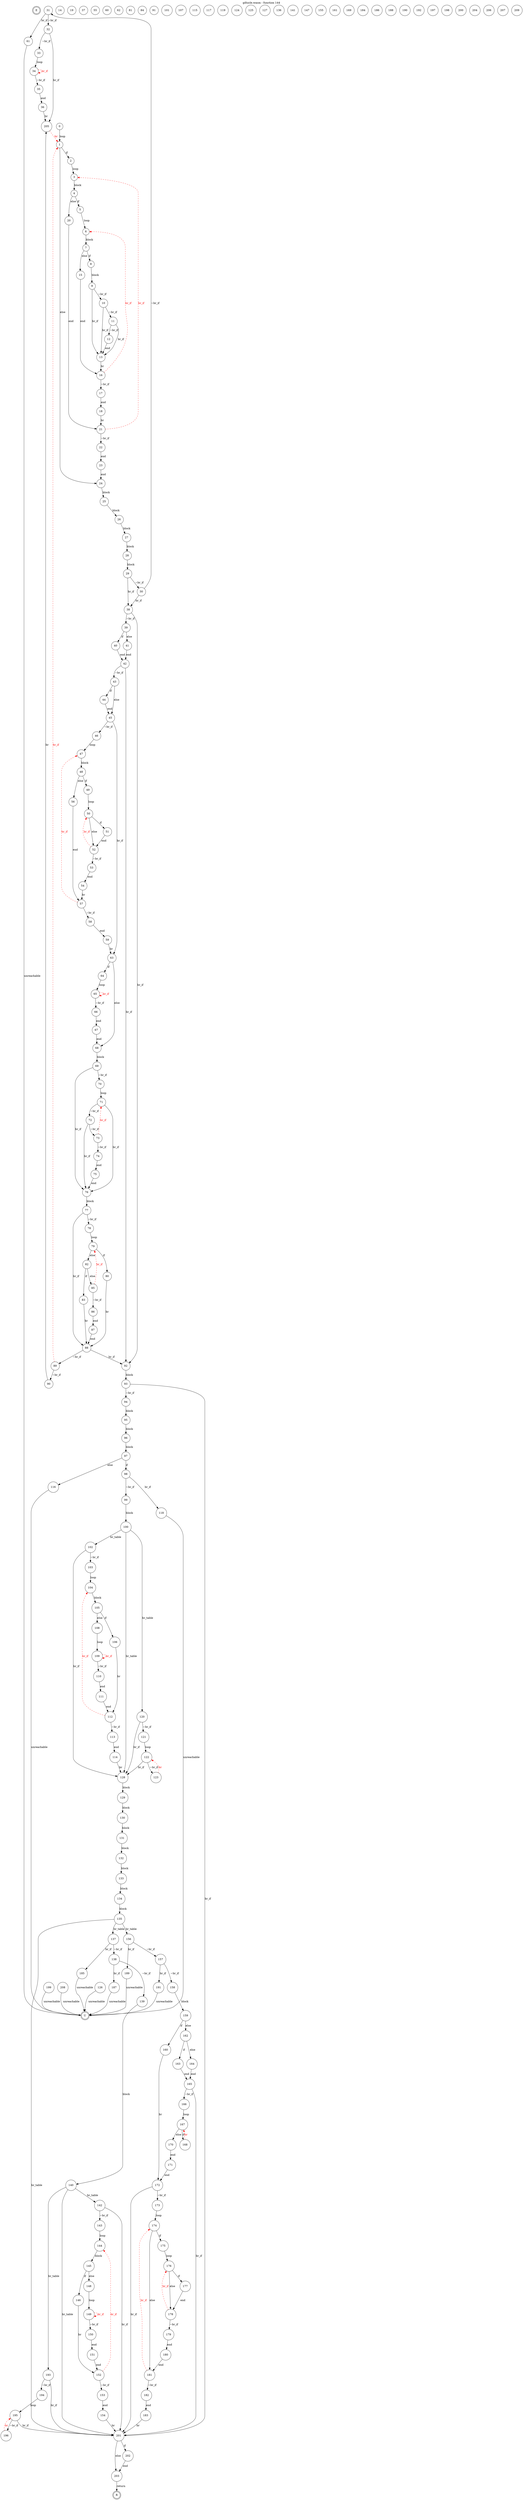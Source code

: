 digraph finite_state_machine {
    label = "gifsicle.wasm - function 144"
    labelloc =  t
    labelfontsize = 16
    labelfontcolor = black
    labelfontname = "Helvetica"
    node [shape = doublecircle]; E U R ;
node [shape=circle, fontcolor=black, style="", label="0"]0
node [shape=circle, fontcolor=black, style="", label="1"]1
node [shape=circle, fontcolor=black, style="", label="2"]2
node [shape=circle, fontcolor=black, style="", label="3"]3
node [shape=circle, fontcolor=black, style="", label="4"]4
node [shape=circle, fontcolor=black, style="", label="5"]5
node [shape=circle, fontcolor=black, style="", label="6"]6
node [shape=circle, fontcolor=black, style="", label="7"]7
node [shape=circle, fontcolor=black, style="", label="8"]8
node [shape=circle, fontcolor=black, style="", label="9"]9
node [shape=circle, fontcolor=black, style="", label="10"]10
node [shape=circle, fontcolor=black, style="", label="11"]11
node [shape=circle, fontcolor=black, style="", label="12"]12
node [shape=circle, fontcolor=black, style="", label="13"]13
node [shape=circle, fontcolor=black, style="", label="14"]14
node [shape=circle, fontcolor=black, style="", label="15"]15
node [shape=circle, fontcolor=black, style="", label="16"]16
node [shape=circle, fontcolor=black, style="", label="17"]17
node [shape=circle, fontcolor=black, style="", label="18"]18
node [shape=circle, fontcolor=black, style="", label="19"]19
node [shape=circle, fontcolor=black, style="", label="20"]20
node [shape=circle, fontcolor=black, style="", label="21"]21
node [shape=circle, fontcolor=black, style="", label="22"]22
node [shape=circle, fontcolor=black, style="", label="23"]23
node [shape=circle, fontcolor=black, style="", label="24"]24
node [shape=circle, fontcolor=black, style="", label="25"]25
node [shape=circle, fontcolor=black, style="", label="26"]26
node [shape=circle, fontcolor=black, style="", label="27"]27
node [shape=circle, fontcolor=black, style="", label="28"]28
node [shape=circle, fontcolor=black, style="", label="29"]29
node [shape=circle, fontcolor=black, style="", label="30"]30
node [shape=circle, fontcolor=black, style="", label="31"]31
node [shape=circle, fontcolor=black, style="", label="32"]32
node [shape=circle, fontcolor=black, style="", label="33"]33
node [shape=circle, fontcolor=black, style="", label="34"]34
node [shape=circle, fontcolor=black, style="", label="35"]35
node [shape=circle, fontcolor=black, style="", label="36"]36
node [shape=circle, fontcolor=black, style="", label="37"]37
node [shape=circle, fontcolor=black, style="", label="38"]38
node [shape=circle, fontcolor=black, style="", label="39"]39
node [shape=circle, fontcolor=black, style="", label="40"]40
node [shape=circle, fontcolor=black, style="", label="41"]41
node [shape=circle, fontcolor=black, style="", label="42"]42
node [shape=circle, fontcolor=black, style="", label="43"]43
node [shape=circle, fontcolor=black, style="", label="44"]44
node [shape=circle, fontcolor=black, style="", label="45"]45
node [shape=circle, fontcolor=black, style="", label="46"]46
node [shape=circle, fontcolor=black, style="", label="47"]47
node [shape=circle, fontcolor=black, style="", label="48"]48
node [shape=circle, fontcolor=black, style="", label="49"]49
node [shape=circle, fontcolor=black, style="", label="50"]50
node [shape=circle, fontcolor=black, style="", label="51"]51
node [shape=circle, fontcolor=black, style="", label="52"]52
node [shape=circle, fontcolor=black, style="", label="53"]53
node [shape=circle, fontcolor=black, style="", label="54"]54
node [shape=circle, fontcolor=black, style="", label="55"]55
node [shape=circle, fontcolor=black, style="", label="56"]56
node [shape=circle, fontcolor=black, style="", label="57"]57
node [shape=circle, fontcolor=black, style="", label="58"]58
node [shape=circle, fontcolor=black, style="", label="59"]59
node [shape=circle, fontcolor=black, style="", label="60"]60
node [shape=circle, fontcolor=black, style="", label="61"]61
node [shape=circle, fontcolor=black, style="", label="62"]62
node [shape=circle, fontcolor=black, style="", label="63"]63
node [shape=circle, fontcolor=black, style="", label="64"]64
node [shape=circle, fontcolor=black, style="", label="65"]65
node [shape=circle, fontcolor=black, style="", label="66"]66
node [shape=circle, fontcolor=black, style="", label="67"]67
node [shape=circle, fontcolor=black, style="", label="68"]68
node [shape=circle, fontcolor=black, style="", label="69"]69
node [shape=circle, fontcolor=black, style="", label="70"]70
node [shape=circle, fontcolor=black, style="", label="71"]71
node [shape=circle, fontcolor=black, style="", label="72"]72
node [shape=circle, fontcolor=black, style="", label="73"]73
node [shape=circle, fontcolor=black, style="", label="74"]74
node [shape=circle, fontcolor=black, style="", label="75"]75
node [shape=circle, fontcolor=black, style="", label="76"]76
node [shape=circle, fontcolor=black, style="", label="77"]77
node [shape=circle, fontcolor=black, style="", label="78"]78
node [shape=circle, fontcolor=black, style="", label="79"]79
node [shape=circle, fontcolor=black, style="", label="80"]80
node [shape=circle, fontcolor=black, style="", label="81"]81
node [shape=circle, fontcolor=black, style="", label="82"]82
node [shape=circle, fontcolor=black, style="", label="83"]83
node [shape=circle, fontcolor=black, style="", label="84"]84
node [shape=circle, fontcolor=black, style="", label="85"]85
node [shape=circle, fontcolor=black, style="", label="86"]86
node [shape=circle, fontcolor=black, style="", label="87"]87
node [shape=circle, fontcolor=black, style="", label="88"]88
node [shape=circle, fontcolor=black, style="", label="89"]89
node [shape=circle, fontcolor=black, style="", label="90"]90
node [shape=circle, fontcolor=black, style="", label="91"]91
node [shape=circle, fontcolor=black, style="", label="92"]92
node [shape=circle, fontcolor=black, style="", label="93"]93
node [shape=circle, fontcolor=black, style="", label="94"]94
node [shape=circle, fontcolor=black, style="", label="95"]95
node [shape=circle, fontcolor=black, style="", label="96"]96
node [shape=circle, fontcolor=black, style="", label="97"]97
node [shape=circle, fontcolor=black, style="", label="98"]98
node [shape=circle, fontcolor=black, style="", label="99"]99
node [shape=circle, fontcolor=black, style="", label="100"]100
node [shape=circle, fontcolor=black, style="", label="101"]101
node [shape=circle, fontcolor=black, style="", label="102"]102
node [shape=circle, fontcolor=black, style="", label="103"]103
node [shape=circle, fontcolor=black, style="", label="104"]104
node [shape=circle, fontcolor=black, style="", label="105"]105
node [shape=circle, fontcolor=black, style="", label="106"]106
node [shape=circle, fontcolor=black, style="", label="107"]107
node [shape=circle, fontcolor=black, style="", label="108"]108
node [shape=circle, fontcolor=black, style="", label="109"]109
node [shape=circle, fontcolor=black, style="", label="110"]110
node [shape=circle, fontcolor=black, style="", label="111"]111
node [shape=circle, fontcolor=black, style="", label="112"]112
node [shape=circle, fontcolor=black, style="", label="113"]113
node [shape=circle, fontcolor=black, style="", label="114"]114
node [shape=circle, fontcolor=black, style="", label="115"]115
node [shape=circle, fontcolor=black, style="", label="116"]116
node [shape=circle, fontcolor=black, style="", label="117"]117
node [shape=circle, fontcolor=black, style="", label="118"]118
node [shape=circle, fontcolor=black, style="", label="119"]119
node [shape=circle, fontcolor=black, style="", label="120"]120
node [shape=circle, fontcolor=black, style="", label="121"]121
node [shape=circle, fontcolor=black, style="", label="122"]122
node [shape=circle, fontcolor=black, style="", label="123"]123
node [shape=circle, fontcolor=black, style="", label="124"]124
node [shape=circle, fontcolor=black, style="", label="125"]125
node [shape=circle, fontcolor=black, style="", label="126"]126
node [shape=circle, fontcolor=black, style="", label="127"]127
node [shape=circle, fontcolor=black, style="", label="128"]128
node [shape=circle, fontcolor=black, style="", label="129"]129
node [shape=circle, fontcolor=black, style="", label="130"]130
node [shape=circle, fontcolor=black, style="", label="131"]131
node [shape=circle, fontcolor=black, style="", label="132"]132
node [shape=circle, fontcolor=black, style="", label="133"]133
node [shape=circle, fontcolor=black, style="", label="134"]134
node [shape=circle, fontcolor=black, style="", label="135"]135
node [shape=circle, fontcolor=black, style="", label="136"]136
node [shape=circle, fontcolor=black, style="", label="137"]137
node [shape=circle, fontcolor=black, style="", label="138"]138
node [shape=circle, fontcolor=black, style="", label="139"]139
node [shape=circle, fontcolor=black, style="", label="140"]140
node [shape=circle, fontcolor=black, style="", label="141"]141
node [shape=circle, fontcolor=black, style="", label="142"]142
node [shape=circle, fontcolor=black, style="", label="143"]143
node [shape=circle, fontcolor=black, style="", label="144"]144
node [shape=circle, fontcolor=black, style="", label="145"]145
node [shape=circle, fontcolor=black, style="", label="146"]146
node [shape=circle, fontcolor=black, style="", label="147"]147
node [shape=circle, fontcolor=black, style="", label="148"]148
node [shape=circle, fontcolor=black, style="", label="149"]149
node [shape=circle, fontcolor=black, style="", label="150"]150
node [shape=circle, fontcolor=black, style="", label="151"]151
node [shape=circle, fontcolor=black, style="", label="152"]152
node [shape=circle, fontcolor=black, style="", label="153"]153
node [shape=circle, fontcolor=black, style="", label="154"]154
node [shape=circle, fontcolor=black, style="", label="155"]155
node [shape=circle, fontcolor=black, style="", label="156"]156
node [shape=circle, fontcolor=black, style="", label="157"]157
node [shape=circle, fontcolor=black, style="", label="158"]158
node [shape=circle, fontcolor=black, style="", label="159"]159
node [shape=circle, fontcolor=black, style="", label="160"]160
node [shape=circle, fontcolor=black, style="", label="161"]161
node [shape=circle, fontcolor=black, style="", label="162"]162
node [shape=circle, fontcolor=black, style="", label="163"]163
node [shape=circle, fontcolor=black, style="", label="164"]164
node [shape=circle, fontcolor=black, style="", label="165"]165
node [shape=circle, fontcolor=black, style="", label="166"]166
node [shape=circle, fontcolor=black, style="", label="167"]167
node [shape=circle, fontcolor=black, style="", label="168"]168
node [shape=circle, fontcolor=black, style="", label="169"]169
node [shape=circle, fontcolor=black, style="", label="170"]170
node [shape=circle, fontcolor=black, style="", label="171"]171
node [shape=circle, fontcolor=black, style="", label="172"]172
node [shape=circle, fontcolor=black, style="", label="173"]173
node [shape=circle, fontcolor=black, style="", label="174"]174
node [shape=circle, fontcolor=black, style="", label="175"]175
node [shape=circle, fontcolor=black, style="", label="176"]176
node [shape=circle, fontcolor=black, style="", label="177"]177
node [shape=circle, fontcolor=black, style="", label="178"]178
node [shape=circle, fontcolor=black, style="", label="179"]179
node [shape=circle, fontcolor=black, style="", label="180"]180
node [shape=circle, fontcolor=black, style="", label="181"]181
node [shape=circle, fontcolor=black, style="", label="182"]182
node [shape=circle, fontcolor=black, style="", label="183"]183
node [shape=circle, fontcolor=black, style="", label="184"]184
node [shape=circle, fontcolor=black, style="", label="185"]185
node [shape=circle, fontcolor=black, style="", label="186"]186
node [shape=circle, fontcolor=black, style="", label="187"]187
node [shape=circle, fontcolor=black, style="", label="188"]188
node [shape=circle, fontcolor=black, style="", label="189"]189
node [shape=circle, fontcolor=black, style="", label="190"]190
node [shape=circle, fontcolor=black, style="", label="191"]191
node [shape=circle, fontcolor=black, style="", label="192"]192
node [shape=circle, fontcolor=black, style="", label="193"]193
node [shape=circle, fontcolor=black, style="", label="194"]194
node [shape=circle, fontcolor=black, style="", label="195"]195
node [shape=circle, fontcolor=black, style="", label="196"]196
node [shape=circle, fontcolor=black, style="", label="197"]197
node [shape=circle, fontcolor=black, style="", label="198"]198
node [shape=circle, fontcolor=black, style="", label="199"]199
node [shape=circle, fontcolor=black, style="", label="200"]200
node [shape=circle, fontcolor=black, style="", label="201"]201
node [shape=circle, fontcolor=black, style="", label="202"]202
node [shape=circle, fontcolor=black, style="", label="203"]203
node [shape=circle, fontcolor=black, style="", label="204"]204
node [shape=circle, fontcolor=black, style="", label="205"]205
node [shape=circle, fontcolor=black, style="", label="206"]206
node [shape=circle, fontcolor=black, style="", label="207"]207
node [shape=circle, fontcolor=black, style="", label="208"]208
node [shape=circle, fontcolor=black, style="", label="209"]209
node [shape=circle, fontcolor=black, style="", label="E"]E
node [shape=circle, fontcolor=black, style="", label="R"]R
node [shape=circle, fontcolor=black, style="", label="U"]U
    0 -> 1[label="loop"];
    1 -> 2[label="if"];
    1 -> 24[label="else"];
    2 -> 3[label="loop"];
    3 -> 4[label="block"];
    4 -> 5[label="if"];
    4 -> 20[label="else"];
    5 -> 6[label="loop"];
    6 -> 7[label="block"];
    7 -> 8[label="if"];
    7 -> 15[label="else"];
    8 -> 9[label="block"];
    9 -> 10[label="~br_if"];
    9 -> 13[label="br_if"];
    10 -> 11[label="~br_if"];
    10 -> 13[label="br_if"];
    11 -> 12[label="~br_if"];
    11 -> 13[label="br_if"];
    12 -> 13[label="end"];
    13 -> 16[label="br"];
    15 -> 16[label="end"];
    16 -> 17[label="~br_if"];
    16 -> 6[style="dashed" color="red" fontcolor="red" label="br_if"];
    17 -> 18[label="end"];
    18 -> 21[label="br"];
    20 -> 21[label="end"];
    21 -> 22[label="~br_if"];
    21 -> 3[style="dashed" color="red" fontcolor="red" label="br_if"];
    22 -> 23[label="end"];
    23 -> 24[label="end"];
    24 -> 25[label="block"];
    25 -> 26[label="block"];
    26 -> 27[label="block"];
    27 -> 28[label="block"];
    28 -> 29[label="block"];
    29 -> 30[label="~br_if"];
    29 -> 38[label="br_if"];
    30 -> 31[label="~br_if"];
    30 -> 38[label="br_if"];
    31 -> 32[label="~br_if"];
    31 -> 61[label="br_if"];
    32 -> 33[label="~br_if"];
    32 -> 205[label="br_if"];
    33 -> 34[label="loop"];
    34 -> 35[label="~br_if"];
    34 -> 34[style="dashed" color="red" fontcolor="red" label="br_if"];
    35 -> 36[label="end"];
    36 -> 205[label="br"];
    38 -> 39[label="~br_if"];
    38 -> 92[label="br_if"];
    39 -> 40[label="if"];
    39 -> 41[label="else"];
    40 -> 42[label="end"];
    41 -> 42[label="end"];
    42 -> 43[label="~br_if"];
    42 -> 92[label="br_if"];
    43 -> 44[label="if"];
    43 -> 45[label="else"];
    44 -> 45[label="end"];
    45 -> 46[label="~br_if"];
    45 -> 63[label="br_if"];
    46 -> 47[label="loop"];
    47 -> 48[label="block"];
    48 -> 49[label="if"];
    48 -> 56[label="else"];
    49 -> 50[label="loop"];
    50 -> 51[label="if"];
    50 -> 52[label="else"];
    51 -> 52[label="end"];
    52 -> 53[label="~br_if"];
    52 -> 50[style="dashed" color="red" fontcolor="red" label="br_if"];
    53 -> 54[label="end"];
    54 -> 57[label="br"];
    56 -> 57[label="end"];
    57 -> 58[label="~br_if"];
    57 -> 47[style="dashed" color="red" fontcolor="red" label="br_if"];
    58 -> 59[label="end"];
    59 -> 63[label="br"];
    61 -> U[label="unreachable"];
    63 -> 64[label="if"];
    63 -> 68[label="else"];
    64 -> 65[label="loop"];
    65 -> 66[label="~br_if"];
    65 -> 65[style="dashed" color="red" fontcolor="red" label="br_if"];
    66 -> 67[label="end"];
    67 -> 68[label="end"];
    68 -> 69[label="block"];
    69 -> 70[label="~br_if"];
    69 -> 76[label="br_if"];
    70 -> 71[label="loop"];
    71 -> 72[label="~br_if"];
    71 -> 76[label="br_if"];
    72 -> 73[label="~br_if"];
    72 -> 76[label="br_if"];
    73 -> 74[label="~br_if"];
    73 -> 71[style="dashed" color="red" fontcolor="red" label="br_if"];
    74 -> 75[label="end"];
    75 -> 76[label="end"];
    76 -> 77[label="block"];
    77 -> 78[label="~br_if"];
    77 -> 88[label="br_if"];
    78 -> 79[label="loop"];
    79 -> 80[label="if"];
    79 -> 82[label="else"];
    80 -> 88[label="br"];
    82 -> 83[label="if"];
    82 -> 85[label="else"];
    83 -> 88[label="br"];
    85 -> 86[label="~br_if"];
    85 -> 79[style="dashed" color="red" fontcolor="red" label="br_if"];
    86 -> 87[label="end"];
    87 -> 88[label="end"];
    88 -> 89[label="~br_if"];
    88 -> 92[label="br_if"];
    89 -> 90[label="~br_if"];
    89 -> 1[style="dashed" color="red" fontcolor="red" label="br_if"];
    90 -> 205[label="br"];
    92 -> 93[label="block"];
    93 -> 94[label="~br_if"];
    93 -> 201[label="br_if"];
    94 -> 95[label="block"];
    95 -> 96[label="block"];
    96 -> 97[label="block"];
    97 -> 98[label="if"];
    97 -> 116[label="else"];
    98 -> 99[label="~br_if"];
    98 -> 118[label="br_if"];
    99 -> 100[label="block"];
    100 -> 102[label="br_table"];
    100 -> 120[label="br_table"];
    100 -> 128[label="br_table"];
    102 -> 103[label="~br_if"];
    102 -> 128[label="br_if"];
    103 -> 104[label="loop"];
    104 -> 105[label="block"];
    105 -> 106[label="if"];
    105 -> 108[label="else"];
    106 -> 112[label="br"];
    108 -> 109[label="loop"];
    109 -> 110[label="~br_if"];
    109 -> 109[style="dashed" color="red" fontcolor="red" label="br_if"];
    110 -> 111[label="end"];
    111 -> 112[label="end"];
    112 -> 113[label="~br_if"];
    112 -> 104[style="dashed" color="red" fontcolor="red" label="br_if"];
    113 -> 114[label="end"];
    114 -> 128[label="br"];
    116 -> U[label="unreachable"];
    118 -> U[label="unreachable"];
    120 -> 121[label="~br_if"];
    120 -> 128[label="br_if"];
    121 -> 122[label="loop"];
    122 -> 123[label="~br_if"];
    122 -> 128[label="br_if"];
    123 -> 122[style="dashed" color="red" fontcolor="red" label="br"];
    126 -> U[label="unreachable"];
    128 -> 129[label="block"];
    129 -> 130[label="block"];
    130 -> 131[label="block"];
    131 -> 132[label="block"];
    132 -> 133[label="block"];
    133 -> 134[label="block"];
    134 -> 135[label="block"];
    135 -> 137[label="br_table"];
    135 -> 201[label="br_table"];
    135 -> 156[label="br_table"];
    137 -> 138[label="~br_if"];
    137 -> 185[label="br_if"];
    138 -> 139[label="~br_if"];
    138 -> 187[label="br_if"];
    139 -> 140[label="block"];
    140 -> 142[label="br_table"];
    140 -> 193[label="br_table"];
    140 -> 201[label="br_table"];
    142 -> 143[label="~br_if"];
    142 -> 201[label="br_if"];
    143 -> 144[label="loop"];
    144 -> 145[label="block"];
    145 -> 146[label="if"];
    145 -> 148[label="else"];
    146 -> 152[label="br"];
    148 -> 149[label="loop"];
    149 -> 150[label="~br_if"];
    149 -> 149[style="dashed" color="red" fontcolor="red" label="br_if"];
    150 -> 151[label="end"];
    151 -> 152[label="end"];
    152 -> 153[label="~br_if"];
    152 -> 144[style="dashed" color="red" fontcolor="red" label="br_if"];
    153 -> 154[label="end"];
    154 -> 201[label="br"];
    156 -> 157[label="~br_if"];
    156 -> 189[label="br_if"];
    157 -> 158[label="~br_if"];
    157 -> 191[label="br_if"];
    158 -> 159[label="block"];
    159 -> 160[label="if"];
    159 -> 162[label="else"];
    160 -> 172[label="br"];
    162 -> 163[label="if"];
    162 -> 164[label="else"];
    163 -> 165[label="end"];
    164 -> 165[label="end"];
    165 -> 166[label="~br_if"];
    165 -> 201[label="br_if"];
    166 -> 167[label="loop"];
    167 -> 168[label="if"];
    167 -> 170[label="else"];
    168 -> 167[style="dashed" color="red" fontcolor="red" label="br"];
    170 -> 171[label="end"];
    171 -> 172[label="end"];
    172 -> 173[label="~br_if"];
    172 -> 201[label="br_if"];
    173 -> 174[label="loop"];
    174 -> 175[label="if"];
    174 -> 181[label="else"];
    175 -> 176[label="loop"];
    176 -> 177[label="if"];
    176 -> 178[label="else"];
    177 -> 178[label="end"];
    178 -> 179[label="~br_if"];
    178 -> 176[style="dashed" color="red" fontcolor="red" label="br_if"];
    179 -> 180[label="end"];
    180 -> 181[label="end"];
    181 -> 182[label="~br_if"];
    181 -> 174[style="dashed" color="red" fontcolor="red" label="br_if"];
    182 -> 183[label="end"];
    183 -> 201[label="br"];
    185 -> U[label="unreachable"];
    187 -> U[label="unreachable"];
    189 -> U[label="unreachable"];
    191 -> U[label="unreachable"];
    193 -> 194[label="~br_if"];
    193 -> 201[label="br_if"];
    194 -> 195[label="loop"];
    195 -> 196[label="~br_if"];
    195 -> 201[label="br_if"];
    196 -> 195[style="dashed" color="red" fontcolor="red" label="br"];
    199 -> U[label="unreachable"];
    201 -> 202[label="if"];
    201 -> 203[label="else"];
    202 -> 203[label="end"];
    203 -> R[label="return"];
    205 -> 1[style="dashed" color="red" fontcolor="red" label="br"];
    208 -> U[label="unreachable"];
}
